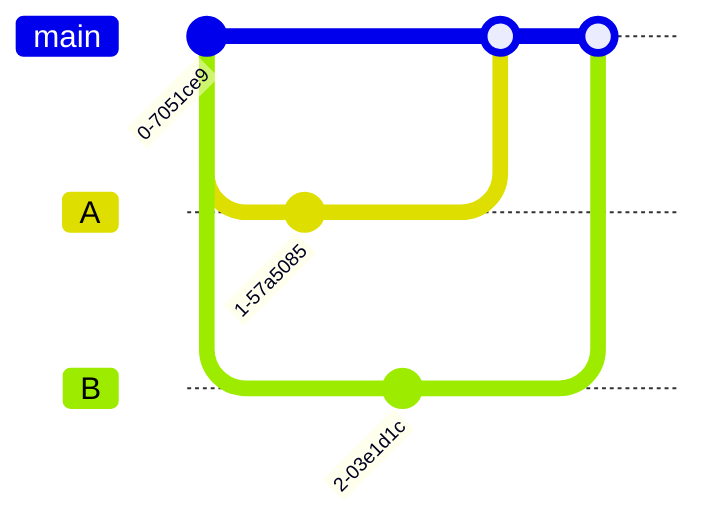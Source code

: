gitGraph
%%    create branches
    commit %% main
    branch A
    branch B
%% Normal
%%    A first
    checkout A
    commit
    checkout B
    commit

%%    Merge Both into Main
    checkout main
    merge A
    merge B